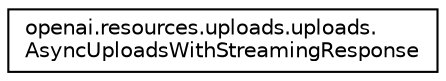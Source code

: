 digraph "Graphical Class Hierarchy"
{
 // LATEX_PDF_SIZE
  edge [fontname="Helvetica",fontsize="10",labelfontname="Helvetica",labelfontsize="10"];
  node [fontname="Helvetica",fontsize="10",shape=record];
  rankdir="LR";
  Node0 [label="openai.resources.uploads.uploads.\lAsyncUploadsWithStreamingResponse",height=0.2,width=0.4,color="black", fillcolor="white", style="filled",URL="$classopenai_1_1resources_1_1uploads_1_1uploads_1_1AsyncUploadsWithStreamingResponse.html",tooltip=" "];
}
